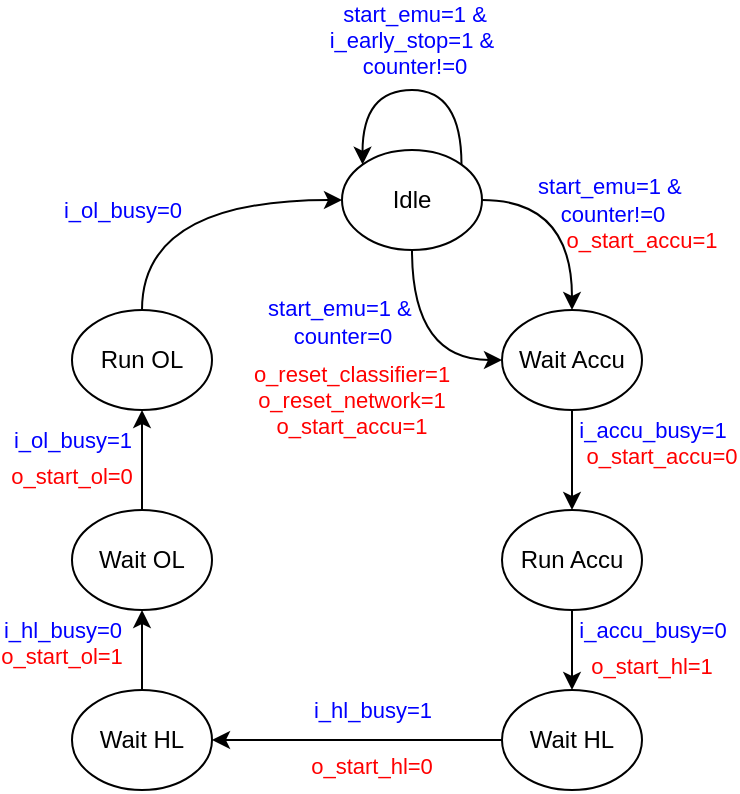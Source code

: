 <mxfile version="28.0.7">
  <diagram name="Page-1" id="9o-9o-tDoMzQyHqzun2p">
    <mxGraphModel dx="815" dy="456" grid="1" gridSize="5" guides="1" tooltips="1" connect="1" arrows="1" fold="1" page="1" pageScale="1" pageWidth="850" pageHeight="1100" math="0" shadow="0">
      <root>
        <mxCell id="0" />
        <mxCell id="1" parent="0" />
        <mxCell id="1o3xAckalyLWF7qE3SYY-5" style="edgeStyle=orthogonalEdgeStyle;rounded=0;orthogonalLoop=1;jettySize=auto;html=1;exitX=0.5;exitY=1;exitDx=0;exitDy=0;entryX=0;entryY=0.5;entryDx=0;entryDy=0;curved=1;" edge="1" parent="1" source="1o3xAckalyLWF7qE3SYY-1" target="1o3xAckalyLWF7qE3SYY-4">
          <mxGeometry relative="1" as="geometry" />
        </mxCell>
        <mxCell id="1o3xAckalyLWF7qE3SYY-6" value="&lt;div&gt;start_emu=1 &amp;amp;&amp;nbsp;&lt;/div&gt;&lt;div&gt;counter=0&lt;/div&gt;" style="edgeLabel;html=1;align=center;verticalAlign=middle;resizable=0;points=[];fontColor=#0000FF;labelBackgroundColor=none;" vertex="1" connectable="0" parent="1o3xAckalyLWF7qE3SYY-5">
          <mxGeometry x="-0.275" y="6" relative="1" as="geometry">
            <mxPoint x="-41" y="-1" as="offset" />
          </mxGeometry>
        </mxCell>
        <mxCell id="1o3xAckalyLWF7qE3SYY-8" style="edgeStyle=orthogonalEdgeStyle;rounded=0;orthogonalLoop=1;jettySize=auto;html=1;exitX=1;exitY=0.5;exitDx=0;exitDy=0;curved=1;" edge="1" parent="1" source="1o3xAckalyLWF7qE3SYY-1" target="1o3xAckalyLWF7qE3SYY-4">
          <mxGeometry relative="1" as="geometry" />
        </mxCell>
        <mxCell id="1o3xAckalyLWF7qE3SYY-1" value="Idle" style="ellipse;whiteSpace=wrap;html=1;" vertex="1" parent="1">
          <mxGeometry x="320" y="120" width="70" height="50" as="geometry" />
        </mxCell>
        <mxCell id="1o3xAckalyLWF7qE3SYY-2" style="edgeStyle=orthogonalEdgeStyle;rounded=0;orthogonalLoop=1;jettySize=auto;html=1;exitX=1;exitY=0;exitDx=0;exitDy=0;entryX=0;entryY=0;entryDx=0;entryDy=0;curved=1;" edge="1" parent="1" source="1o3xAckalyLWF7qE3SYY-1" target="1o3xAckalyLWF7qE3SYY-1">
          <mxGeometry relative="1" as="geometry">
            <Array as="points">
              <mxPoint x="380" y="90" />
              <mxPoint x="330" y="90" />
            </Array>
          </mxGeometry>
        </mxCell>
        <mxCell id="1o3xAckalyLWF7qE3SYY-3" value="start_emu=1 &amp;amp;&lt;div&gt;i_early_stop=1 &amp;amp;&amp;nbsp;&lt;/div&gt;&lt;div&gt;counter!=0&lt;/div&gt;" style="edgeLabel;html=1;align=center;verticalAlign=middle;resizable=0;points=[];fontColor=#0000FF;" vertex="1" connectable="0" parent="1o3xAckalyLWF7qE3SYY-2">
          <mxGeometry x="-0.069" relative="1" as="geometry">
            <mxPoint x="-4" y="-25" as="offset" />
          </mxGeometry>
        </mxCell>
        <mxCell id="1o3xAckalyLWF7qE3SYY-12" style="edgeStyle=orthogonalEdgeStyle;rounded=0;orthogonalLoop=1;jettySize=auto;html=1;exitX=0.5;exitY=1;exitDx=0;exitDy=0;" edge="1" parent="1" source="1o3xAckalyLWF7qE3SYY-4" target="1o3xAckalyLWF7qE3SYY-11">
          <mxGeometry relative="1" as="geometry" />
        </mxCell>
        <mxCell id="1o3xAckalyLWF7qE3SYY-4" value="Wait Accu" style="ellipse;whiteSpace=wrap;html=1;" vertex="1" parent="1">
          <mxGeometry x="400" y="200" width="70" height="50" as="geometry" />
        </mxCell>
        <mxCell id="1o3xAckalyLWF7qE3SYY-7" value="&lt;div&gt;o_reset_classifier=1&lt;/div&gt;&lt;div&gt;o_reset_network=1&lt;/div&gt;&lt;div&gt;o_start_accu=1&lt;/div&gt;" style="text;html=1;align=center;verticalAlign=middle;whiteSpace=wrap;rounded=0;fontColor=#FF0000;fontSize=11;" vertex="1" parent="1">
          <mxGeometry x="295" y="230" width="60" height="30" as="geometry" />
        </mxCell>
        <mxCell id="1o3xAckalyLWF7qE3SYY-9" value="&lt;div&gt;start_emu=1 &amp;amp;&amp;nbsp;&lt;/div&gt;&lt;div&gt;counter!=0&lt;/div&gt;" style="edgeLabel;html=1;align=center;verticalAlign=middle;resizable=0;points=[];fontColor=#0000FF;labelBackgroundColor=none;" vertex="1" connectable="0" parent="1">
          <mxGeometry x="455" y="145" as="geometry" />
        </mxCell>
        <mxCell id="1o3xAckalyLWF7qE3SYY-10" value="&lt;div&gt;o_start_accu=1&lt;/div&gt;" style="text;html=1;align=center;verticalAlign=middle;whiteSpace=wrap;rounded=0;fontColor=#FF0000;fontSize=11;" vertex="1" parent="1">
          <mxGeometry x="440" y="150" width="60" height="30" as="geometry" />
        </mxCell>
        <mxCell id="1o3xAckalyLWF7qE3SYY-16" style="edgeStyle=orthogonalEdgeStyle;rounded=0;orthogonalLoop=1;jettySize=auto;html=1;exitX=0.5;exitY=1;exitDx=0;exitDy=0;curved=1;" edge="1" parent="1" source="1o3xAckalyLWF7qE3SYY-11" target="1o3xAckalyLWF7qE3SYY-15">
          <mxGeometry relative="1" as="geometry" />
        </mxCell>
        <mxCell id="1o3xAckalyLWF7qE3SYY-11" value="Run Accu" style="ellipse;whiteSpace=wrap;html=1;" vertex="1" parent="1">
          <mxGeometry x="400" y="300" width="70" height="50" as="geometry" />
        </mxCell>
        <mxCell id="1o3xAckalyLWF7qE3SYY-13" value="i_accu_busy=1" style="edgeLabel;html=1;align=center;verticalAlign=middle;resizable=0;points=[];fontColor=#0000FF;labelBackgroundColor=none;" vertex="1" connectable="0" parent="1">
          <mxGeometry x="475" y="260" as="geometry" />
        </mxCell>
        <mxCell id="1o3xAckalyLWF7qE3SYY-14" value="&lt;div&gt;o_start_accu=0&lt;/div&gt;" style="text;html=1;align=center;verticalAlign=middle;whiteSpace=wrap;rounded=0;fontColor=#FF0000;fontSize=11;" vertex="1" parent="1">
          <mxGeometry x="450" y="265" width="60" height="15" as="geometry" />
        </mxCell>
        <mxCell id="1o3xAckalyLWF7qE3SYY-20" style="edgeStyle=orthogonalEdgeStyle;rounded=0;orthogonalLoop=1;jettySize=auto;html=1;exitX=0;exitY=0.5;exitDx=0;exitDy=0;" edge="1" parent="1" source="1o3xAckalyLWF7qE3SYY-15" target="1o3xAckalyLWF7qE3SYY-19">
          <mxGeometry relative="1" as="geometry" />
        </mxCell>
        <mxCell id="1o3xAckalyLWF7qE3SYY-15" value="Wait HL" style="ellipse;whiteSpace=wrap;html=1;" vertex="1" parent="1">
          <mxGeometry x="400" y="390" width="70" height="50" as="geometry" />
        </mxCell>
        <mxCell id="1o3xAckalyLWF7qE3SYY-17" value="i_accu_busy=0" style="edgeLabel;html=1;align=center;verticalAlign=middle;resizable=0;points=[];fontColor=#0000FF;labelBackgroundColor=none;" vertex="1" connectable="0" parent="1">
          <mxGeometry x="475" y="360" as="geometry" />
        </mxCell>
        <mxCell id="1o3xAckalyLWF7qE3SYY-18" value="o_start_hl=1" style="text;html=1;align=center;verticalAlign=middle;whiteSpace=wrap;rounded=0;fontColor=#FF0000;fontSize=11;" vertex="1" parent="1">
          <mxGeometry x="445" y="370" width="60" height="15" as="geometry" />
        </mxCell>
        <mxCell id="1o3xAckalyLWF7qE3SYY-24" style="edgeStyle=orthogonalEdgeStyle;rounded=0;orthogonalLoop=1;jettySize=auto;html=1;exitX=0.5;exitY=0;exitDx=0;exitDy=0;" edge="1" parent="1" source="1o3xAckalyLWF7qE3SYY-19" target="1o3xAckalyLWF7qE3SYY-23">
          <mxGeometry relative="1" as="geometry" />
        </mxCell>
        <mxCell id="1o3xAckalyLWF7qE3SYY-19" value="Wait HL" style="ellipse;whiteSpace=wrap;html=1;" vertex="1" parent="1">
          <mxGeometry x="185" y="390" width="70" height="50" as="geometry" />
        </mxCell>
        <mxCell id="1o3xAckalyLWF7qE3SYY-21" value="i_hl_busy=1" style="edgeLabel;html=1;align=center;verticalAlign=middle;resizable=0;points=[];fontColor=#0000FF;labelBackgroundColor=none;" vertex="1" connectable="0" parent="1">
          <mxGeometry x="335" y="400" as="geometry" />
        </mxCell>
        <mxCell id="1o3xAckalyLWF7qE3SYY-22" value="o_start_hl=0" style="text;html=1;align=center;verticalAlign=middle;whiteSpace=wrap;rounded=0;fontColor=#FF0000;fontSize=11;" vertex="1" parent="1">
          <mxGeometry x="305" y="420" width="60" height="15" as="geometry" />
        </mxCell>
        <mxCell id="1o3xAckalyLWF7qE3SYY-29" style="edgeStyle=orthogonalEdgeStyle;rounded=0;orthogonalLoop=1;jettySize=auto;html=1;exitX=0.5;exitY=0;exitDx=0;exitDy=0;entryX=0.5;entryY=1;entryDx=0;entryDy=0;" edge="1" parent="1" source="1o3xAckalyLWF7qE3SYY-23" target="1o3xAckalyLWF7qE3SYY-28">
          <mxGeometry relative="1" as="geometry" />
        </mxCell>
        <mxCell id="1o3xAckalyLWF7qE3SYY-23" value="Wait OL" style="ellipse;whiteSpace=wrap;html=1;" vertex="1" parent="1">
          <mxGeometry x="185" y="300" width="70" height="50" as="geometry" />
        </mxCell>
        <mxCell id="1o3xAckalyLWF7qE3SYY-25" value="i_hl_busy=0" style="edgeLabel;html=1;align=center;verticalAlign=middle;resizable=0;points=[];fontColor=#0000FF;labelBackgroundColor=none;" vertex="1" connectable="0" parent="1">
          <mxGeometry x="180" y="360" as="geometry" />
        </mxCell>
        <mxCell id="1o3xAckalyLWF7qE3SYY-26" value="o_start_ol=1" style="text;html=1;align=center;verticalAlign=middle;whiteSpace=wrap;rounded=0;fontColor=#FF0000;fontSize=11;" vertex="1" parent="1">
          <mxGeometry x="150" y="365" width="60" height="15" as="geometry" />
        </mxCell>
        <mxCell id="1o3xAckalyLWF7qE3SYY-32" style="edgeStyle=orthogonalEdgeStyle;rounded=0;orthogonalLoop=1;jettySize=auto;html=1;exitX=0.5;exitY=0;exitDx=0;exitDy=0;entryX=0;entryY=0.5;entryDx=0;entryDy=0;curved=1;" edge="1" parent="1" source="1o3xAckalyLWF7qE3SYY-28" target="1o3xAckalyLWF7qE3SYY-1">
          <mxGeometry relative="1" as="geometry" />
        </mxCell>
        <mxCell id="1o3xAckalyLWF7qE3SYY-28" value="Run OL" style="ellipse;whiteSpace=wrap;html=1;" vertex="1" parent="1">
          <mxGeometry x="185" y="200" width="70" height="50" as="geometry" />
        </mxCell>
        <mxCell id="1o3xAckalyLWF7qE3SYY-30" value="i_ol_busy=1" style="edgeLabel;html=1;align=center;verticalAlign=middle;resizable=0;points=[];fontColor=#0000FF;labelBackgroundColor=none;" vertex="1" connectable="0" parent="1">
          <mxGeometry x="185" y="265" as="geometry" />
        </mxCell>
        <mxCell id="1o3xAckalyLWF7qE3SYY-31" value="o_start_ol=0" style="text;html=1;align=center;verticalAlign=middle;whiteSpace=wrap;rounded=0;fontColor=#FF0000;fontSize=11;" vertex="1" parent="1">
          <mxGeometry x="155" y="275" width="60" height="15" as="geometry" />
        </mxCell>
        <mxCell id="1o3xAckalyLWF7qE3SYY-33" value="i_ol_busy=0" style="edgeLabel;html=1;align=center;verticalAlign=middle;resizable=0;points=[];fontColor=#0000FF;labelBackgroundColor=none;" vertex="1" connectable="0" parent="1">
          <mxGeometry x="210" y="150" as="geometry" />
        </mxCell>
      </root>
    </mxGraphModel>
  </diagram>
</mxfile>
